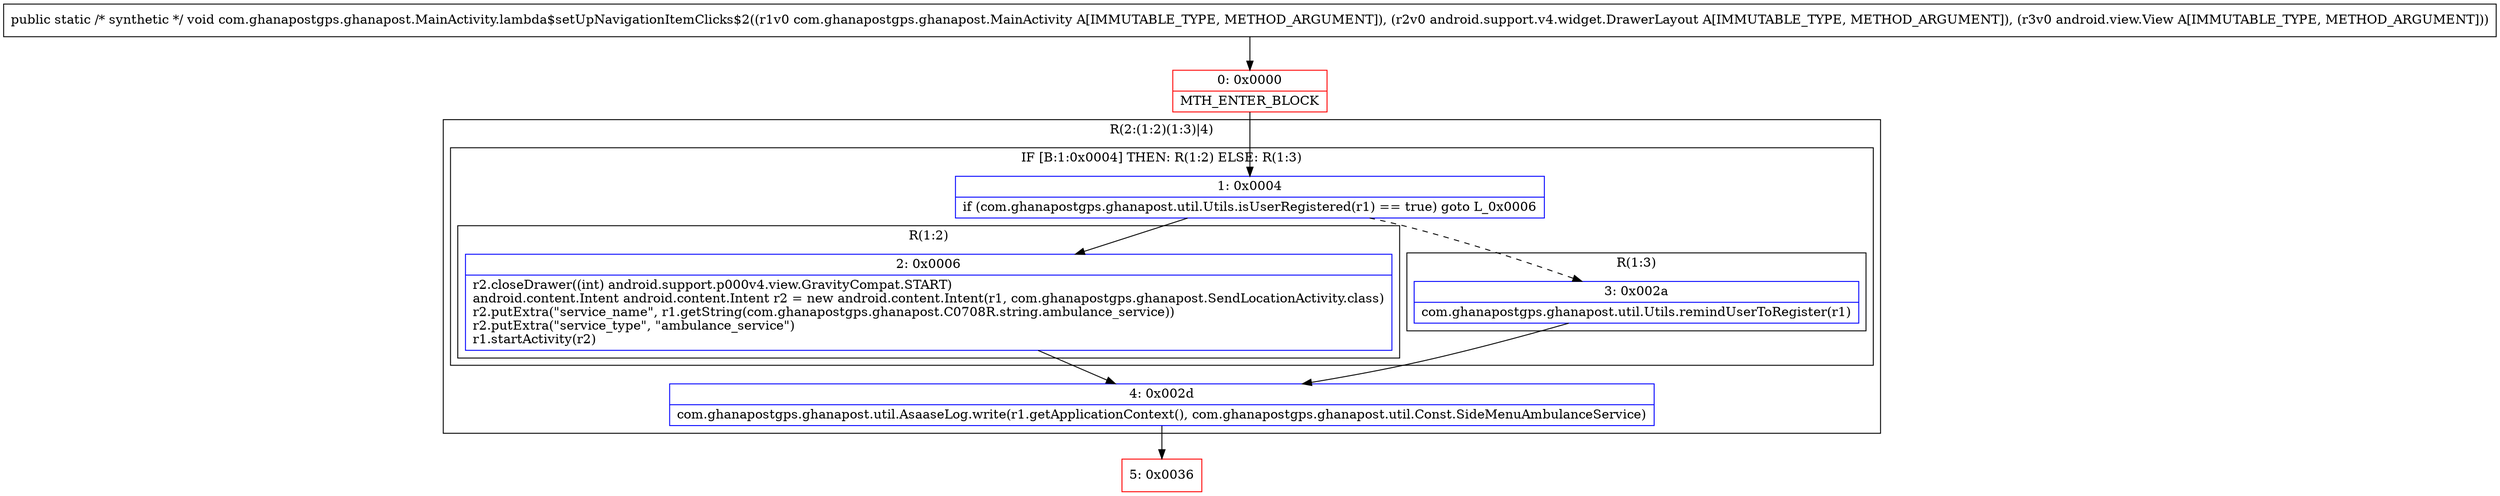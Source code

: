 digraph "CFG forcom.ghanapostgps.ghanapost.MainActivity.lambda$setUpNavigationItemClicks$2(Lcom\/ghanapostgps\/ghanapost\/MainActivity;Landroid\/support\/v4\/widget\/DrawerLayout;Landroid\/view\/View;)V" {
subgraph cluster_Region_1100885121 {
label = "R(2:(1:2)(1:3)|4)";
node [shape=record,color=blue];
subgraph cluster_IfRegion_684293700 {
label = "IF [B:1:0x0004] THEN: R(1:2) ELSE: R(1:3)";
node [shape=record,color=blue];
Node_1 [shape=record,label="{1\:\ 0x0004|if (com.ghanapostgps.ghanapost.util.Utils.isUserRegistered(r1) == true) goto L_0x0006\l}"];
subgraph cluster_Region_1581368495 {
label = "R(1:2)";
node [shape=record,color=blue];
Node_2 [shape=record,label="{2\:\ 0x0006|r2.closeDrawer((int) android.support.p000v4.view.GravityCompat.START)\landroid.content.Intent android.content.Intent r2 = new android.content.Intent(r1, com.ghanapostgps.ghanapost.SendLocationActivity.class)\lr2.putExtra(\"service_name\", r1.getString(com.ghanapostgps.ghanapost.C0708R.string.ambulance_service))\lr2.putExtra(\"service_type\", \"ambulance_service\")\lr1.startActivity(r2)\l}"];
}
subgraph cluster_Region_291548155 {
label = "R(1:3)";
node [shape=record,color=blue];
Node_3 [shape=record,label="{3\:\ 0x002a|com.ghanapostgps.ghanapost.util.Utils.remindUserToRegister(r1)\l}"];
}
}
Node_4 [shape=record,label="{4\:\ 0x002d|com.ghanapostgps.ghanapost.util.AsaaseLog.write(r1.getApplicationContext(), com.ghanapostgps.ghanapost.util.Const.SideMenuAmbulanceService)\l}"];
}
Node_0 [shape=record,color=red,label="{0\:\ 0x0000|MTH_ENTER_BLOCK\l}"];
Node_5 [shape=record,color=red,label="{5\:\ 0x0036}"];
MethodNode[shape=record,label="{public static \/* synthetic *\/ void com.ghanapostgps.ghanapost.MainActivity.lambda$setUpNavigationItemClicks$2((r1v0 com.ghanapostgps.ghanapost.MainActivity A[IMMUTABLE_TYPE, METHOD_ARGUMENT]), (r2v0 android.support.v4.widget.DrawerLayout A[IMMUTABLE_TYPE, METHOD_ARGUMENT]), (r3v0 android.view.View A[IMMUTABLE_TYPE, METHOD_ARGUMENT])) }"];
MethodNode -> Node_0;
Node_1 -> Node_2;
Node_1 -> Node_3[style=dashed];
Node_2 -> Node_4;
Node_3 -> Node_4;
Node_4 -> Node_5;
Node_0 -> Node_1;
}


